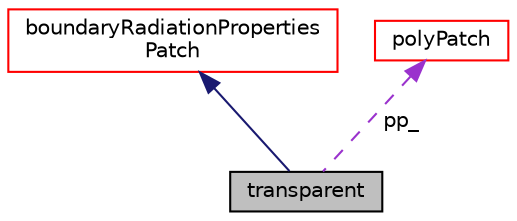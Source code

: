 digraph "transparent"
{
  bgcolor="transparent";
  edge [fontname="Helvetica",fontsize="10",labelfontname="Helvetica",labelfontsize="10"];
  node [fontname="Helvetica",fontsize="10",shape=record];
  Node1 [label="transparent",height=0.2,width=0.4,color="black", fillcolor="grey75", style="filled" fontcolor="black"];
  Node2 -> Node1 [dir="back",color="midnightblue",fontsize="10",style="solid",fontname="Helvetica"];
  Node2 [label="boundaryRadiationProperties\lPatch",height=0.2,width=0.4,color="red",URL="$classFoam_1_1radiation_1_1boundaryRadiationPropertiesPatch.html"];
  Node3 -> Node1 [dir="back",color="darkorchid3",fontsize="10",style="dashed",label=" pp_" ,fontname="Helvetica"];
  Node3 [label="polyPatch",height=0.2,width=0.4,color="red",URL="$classFoam_1_1polyPatch.html",tooltip="A patch is a list of labels that address the faces in the global face list. "];
}
